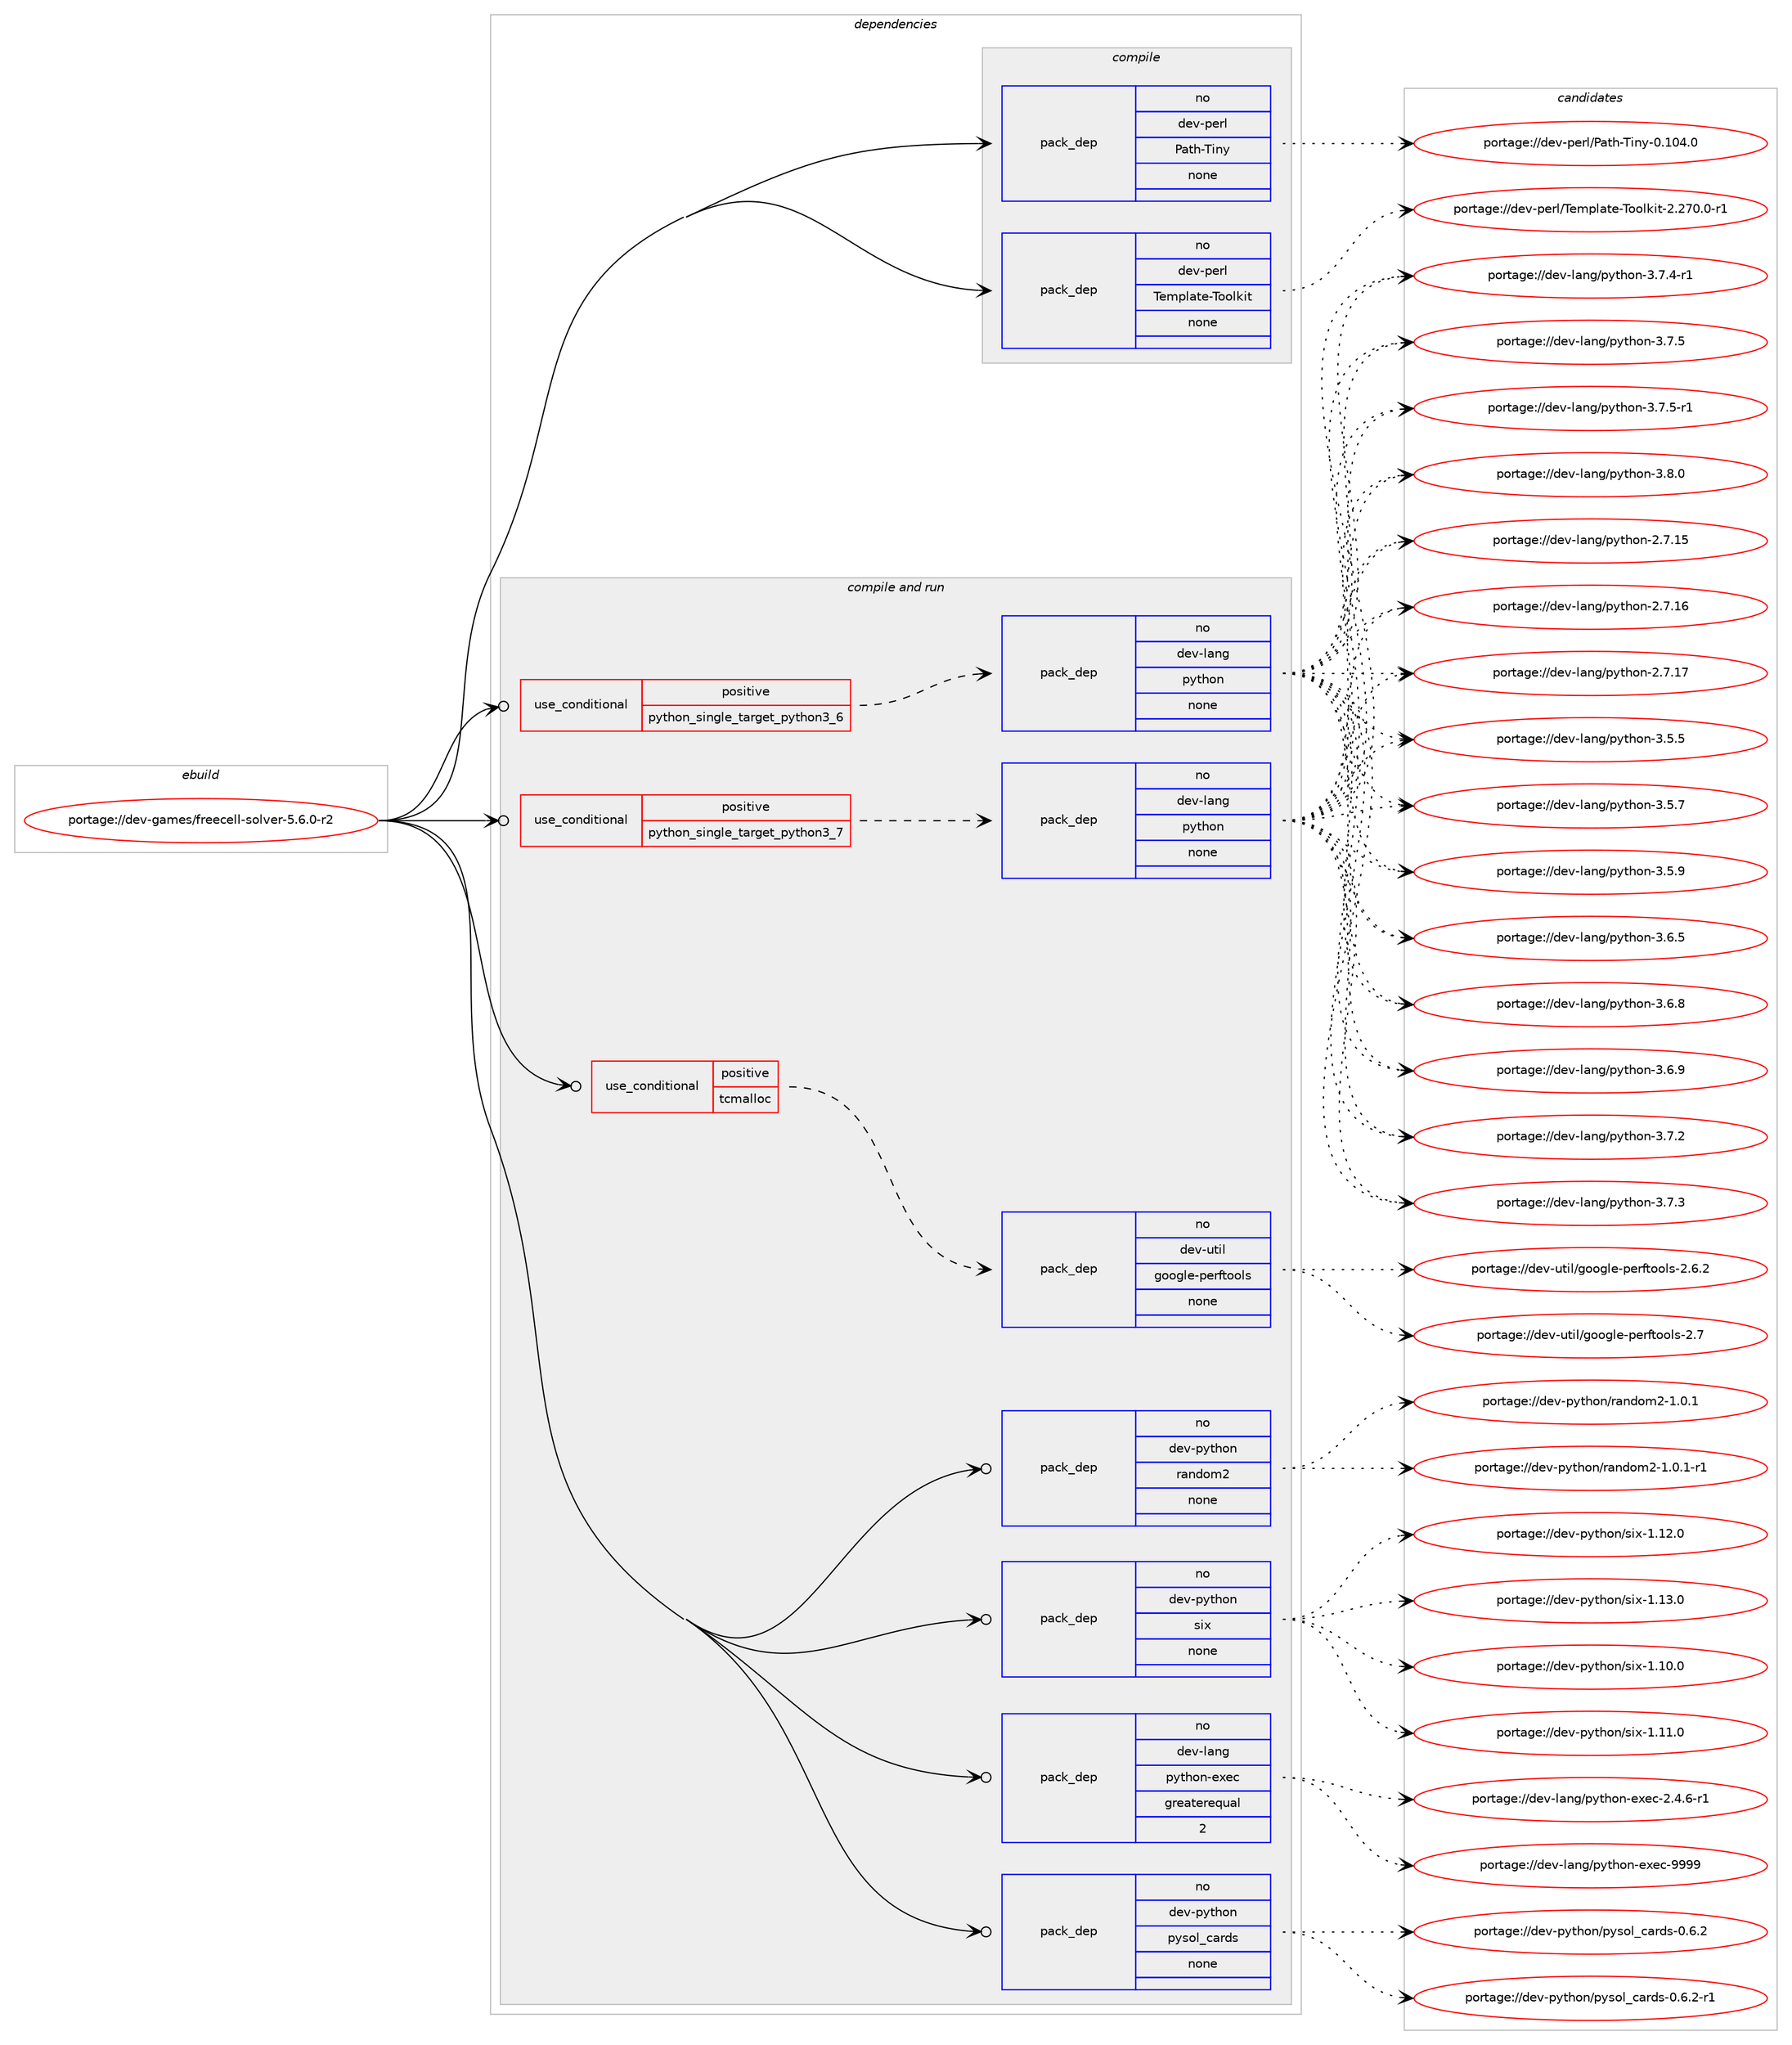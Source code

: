 digraph prolog {

# *************
# Graph options
# *************

newrank=true;
concentrate=true;
compound=true;
graph [rankdir=LR,fontname=Helvetica,fontsize=10,ranksep=1.5];#, ranksep=2.5, nodesep=0.2];
edge  [arrowhead=vee];
node  [fontname=Helvetica,fontsize=10];

# **********
# The ebuild
# **********

subgraph cluster_leftcol {
color=gray;
label=<<i>ebuild</i>>;
id [label="portage://dev-games/freecell-solver-5.6.0-r2", color=red, width=4, href="../dev-games/freecell-solver-5.6.0-r2.svg"];
}

# ****************
# The dependencies
# ****************

subgraph cluster_midcol {
color=gray;
label=<<i>dependencies</i>>;
subgraph cluster_compile {
fillcolor="#eeeeee";
style=filled;
label=<<i>compile</i>>;
subgraph pack45087 {
dependency60328 [label=<<TABLE BORDER="0" CELLBORDER="1" CELLSPACING="0" CELLPADDING="4" WIDTH="220"><TR><TD ROWSPAN="6" CELLPADDING="30">pack_dep</TD></TR><TR><TD WIDTH="110">no</TD></TR><TR><TD>dev-perl</TD></TR><TR><TD>Path-Tiny</TD></TR><TR><TD>none</TD></TR><TR><TD></TD></TR></TABLE>>, shape=none, color=blue];
}
id:e -> dependency60328:w [weight=20,style="solid",arrowhead="vee"];
subgraph pack45088 {
dependency60329 [label=<<TABLE BORDER="0" CELLBORDER="1" CELLSPACING="0" CELLPADDING="4" WIDTH="220"><TR><TD ROWSPAN="6" CELLPADDING="30">pack_dep</TD></TR><TR><TD WIDTH="110">no</TD></TR><TR><TD>dev-perl</TD></TR><TR><TD>Template-Toolkit</TD></TR><TR><TD>none</TD></TR><TR><TD></TD></TR></TABLE>>, shape=none, color=blue];
}
id:e -> dependency60329:w [weight=20,style="solid",arrowhead="vee"];
}
subgraph cluster_compileandrun {
fillcolor="#eeeeee";
style=filled;
label=<<i>compile and run</i>>;
subgraph cond13915 {
dependency60330 [label=<<TABLE BORDER="0" CELLBORDER="1" CELLSPACING="0" CELLPADDING="4"><TR><TD ROWSPAN="3" CELLPADDING="10">use_conditional</TD></TR><TR><TD>positive</TD></TR><TR><TD>python_single_target_python3_6</TD></TR></TABLE>>, shape=none, color=red];
subgraph pack45089 {
dependency60331 [label=<<TABLE BORDER="0" CELLBORDER="1" CELLSPACING="0" CELLPADDING="4" WIDTH="220"><TR><TD ROWSPAN="6" CELLPADDING="30">pack_dep</TD></TR><TR><TD WIDTH="110">no</TD></TR><TR><TD>dev-lang</TD></TR><TR><TD>python</TD></TR><TR><TD>none</TD></TR><TR><TD></TD></TR></TABLE>>, shape=none, color=blue];
}
dependency60330:e -> dependency60331:w [weight=20,style="dashed",arrowhead="vee"];
}
id:e -> dependency60330:w [weight=20,style="solid",arrowhead="odotvee"];
subgraph cond13916 {
dependency60332 [label=<<TABLE BORDER="0" CELLBORDER="1" CELLSPACING="0" CELLPADDING="4"><TR><TD ROWSPAN="3" CELLPADDING="10">use_conditional</TD></TR><TR><TD>positive</TD></TR><TR><TD>python_single_target_python3_7</TD></TR></TABLE>>, shape=none, color=red];
subgraph pack45090 {
dependency60333 [label=<<TABLE BORDER="0" CELLBORDER="1" CELLSPACING="0" CELLPADDING="4" WIDTH="220"><TR><TD ROWSPAN="6" CELLPADDING="30">pack_dep</TD></TR><TR><TD WIDTH="110">no</TD></TR><TR><TD>dev-lang</TD></TR><TR><TD>python</TD></TR><TR><TD>none</TD></TR><TR><TD></TD></TR></TABLE>>, shape=none, color=blue];
}
dependency60332:e -> dependency60333:w [weight=20,style="dashed",arrowhead="vee"];
}
id:e -> dependency60332:w [weight=20,style="solid",arrowhead="odotvee"];
subgraph cond13917 {
dependency60334 [label=<<TABLE BORDER="0" CELLBORDER="1" CELLSPACING="0" CELLPADDING="4"><TR><TD ROWSPAN="3" CELLPADDING="10">use_conditional</TD></TR><TR><TD>positive</TD></TR><TR><TD>tcmalloc</TD></TR></TABLE>>, shape=none, color=red];
subgraph pack45091 {
dependency60335 [label=<<TABLE BORDER="0" CELLBORDER="1" CELLSPACING="0" CELLPADDING="4" WIDTH="220"><TR><TD ROWSPAN="6" CELLPADDING="30">pack_dep</TD></TR><TR><TD WIDTH="110">no</TD></TR><TR><TD>dev-util</TD></TR><TR><TD>google-perftools</TD></TR><TR><TD>none</TD></TR><TR><TD></TD></TR></TABLE>>, shape=none, color=blue];
}
dependency60334:e -> dependency60335:w [weight=20,style="dashed",arrowhead="vee"];
}
id:e -> dependency60334:w [weight=20,style="solid",arrowhead="odotvee"];
subgraph pack45092 {
dependency60336 [label=<<TABLE BORDER="0" CELLBORDER="1" CELLSPACING="0" CELLPADDING="4" WIDTH="220"><TR><TD ROWSPAN="6" CELLPADDING="30">pack_dep</TD></TR><TR><TD WIDTH="110">no</TD></TR><TR><TD>dev-lang</TD></TR><TR><TD>python-exec</TD></TR><TR><TD>greaterequal</TD></TR><TR><TD>2</TD></TR></TABLE>>, shape=none, color=blue];
}
id:e -> dependency60336:w [weight=20,style="solid",arrowhead="odotvee"];
subgraph pack45093 {
dependency60337 [label=<<TABLE BORDER="0" CELLBORDER="1" CELLSPACING="0" CELLPADDING="4" WIDTH="220"><TR><TD ROWSPAN="6" CELLPADDING="30">pack_dep</TD></TR><TR><TD WIDTH="110">no</TD></TR><TR><TD>dev-python</TD></TR><TR><TD>pysol_cards</TD></TR><TR><TD>none</TD></TR><TR><TD></TD></TR></TABLE>>, shape=none, color=blue];
}
id:e -> dependency60337:w [weight=20,style="solid",arrowhead="odotvee"];
subgraph pack45094 {
dependency60338 [label=<<TABLE BORDER="0" CELLBORDER="1" CELLSPACING="0" CELLPADDING="4" WIDTH="220"><TR><TD ROWSPAN="6" CELLPADDING="30">pack_dep</TD></TR><TR><TD WIDTH="110">no</TD></TR><TR><TD>dev-python</TD></TR><TR><TD>random2</TD></TR><TR><TD>none</TD></TR><TR><TD></TD></TR></TABLE>>, shape=none, color=blue];
}
id:e -> dependency60338:w [weight=20,style="solid",arrowhead="odotvee"];
subgraph pack45095 {
dependency60339 [label=<<TABLE BORDER="0" CELLBORDER="1" CELLSPACING="0" CELLPADDING="4" WIDTH="220"><TR><TD ROWSPAN="6" CELLPADDING="30">pack_dep</TD></TR><TR><TD WIDTH="110">no</TD></TR><TR><TD>dev-python</TD></TR><TR><TD>six</TD></TR><TR><TD>none</TD></TR><TR><TD></TD></TR></TABLE>>, shape=none, color=blue];
}
id:e -> dependency60339:w [weight=20,style="solid",arrowhead="odotvee"];
}
subgraph cluster_run {
fillcolor="#eeeeee";
style=filled;
label=<<i>run</i>>;
}
}

# **************
# The candidates
# **************

subgraph cluster_choices {
rank=same;
color=gray;
label=<<i>candidates</i>>;

subgraph choice45087 {
color=black;
nodesep=1;
choiceportage1001011184511210111410847809711610445841051101214548464948524648 [label="portage://dev-perl/Path-Tiny-0.104.0", color=red, width=4,href="../dev-perl/Path-Tiny-0.104.0.svg"];
dependency60328:e -> choiceportage1001011184511210111410847809711610445841051101214548464948524648:w [style=dotted,weight="100"];
}
subgraph choice45088 {
color=black;
nodesep=1;
choiceportage10010111845112101114108478410110911210897116101458411111110810710511645504650554846484511449 [label="portage://dev-perl/Template-Toolkit-2.270.0-r1", color=red, width=4,href="../dev-perl/Template-Toolkit-2.270.0-r1.svg"];
dependency60329:e -> choiceportage10010111845112101114108478410110911210897116101458411111110810710511645504650554846484511449:w [style=dotted,weight="100"];
}
subgraph choice45089 {
color=black;
nodesep=1;
choiceportage10010111845108971101034711212111610411111045504655464953 [label="portage://dev-lang/python-2.7.15", color=red, width=4,href="../dev-lang/python-2.7.15.svg"];
choiceportage10010111845108971101034711212111610411111045504655464954 [label="portage://dev-lang/python-2.7.16", color=red, width=4,href="../dev-lang/python-2.7.16.svg"];
choiceportage10010111845108971101034711212111610411111045504655464955 [label="portage://dev-lang/python-2.7.17", color=red, width=4,href="../dev-lang/python-2.7.17.svg"];
choiceportage100101118451089711010347112121116104111110455146534653 [label="portage://dev-lang/python-3.5.5", color=red, width=4,href="../dev-lang/python-3.5.5.svg"];
choiceportage100101118451089711010347112121116104111110455146534655 [label="portage://dev-lang/python-3.5.7", color=red, width=4,href="../dev-lang/python-3.5.7.svg"];
choiceportage100101118451089711010347112121116104111110455146534657 [label="portage://dev-lang/python-3.5.9", color=red, width=4,href="../dev-lang/python-3.5.9.svg"];
choiceportage100101118451089711010347112121116104111110455146544653 [label="portage://dev-lang/python-3.6.5", color=red, width=4,href="../dev-lang/python-3.6.5.svg"];
choiceportage100101118451089711010347112121116104111110455146544656 [label="portage://dev-lang/python-3.6.8", color=red, width=4,href="../dev-lang/python-3.6.8.svg"];
choiceportage100101118451089711010347112121116104111110455146544657 [label="portage://dev-lang/python-3.6.9", color=red, width=4,href="../dev-lang/python-3.6.9.svg"];
choiceportage100101118451089711010347112121116104111110455146554650 [label="portage://dev-lang/python-3.7.2", color=red, width=4,href="../dev-lang/python-3.7.2.svg"];
choiceportage100101118451089711010347112121116104111110455146554651 [label="portage://dev-lang/python-3.7.3", color=red, width=4,href="../dev-lang/python-3.7.3.svg"];
choiceportage1001011184510897110103471121211161041111104551465546524511449 [label="portage://dev-lang/python-3.7.4-r1", color=red, width=4,href="../dev-lang/python-3.7.4-r1.svg"];
choiceportage100101118451089711010347112121116104111110455146554653 [label="portage://dev-lang/python-3.7.5", color=red, width=4,href="../dev-lang/python-3.7.5.svg"];
choiceportage1001011184510897110103471121211161041111104551465546534511449 [label="portage://dev-lang/python-3.7.5-r1", color=red, width=4,href="../dev-lang/python-3.7.5-r1.svg"];
choiceportage100101118451089711010347112121116104111110455146564648 [label="portage://dev-lang/python-3.8.0", color=red, width=4,href="../dev-lang/python-3.8.0.svg"];
dependency60331:e -> choiceportage10010111845108971101034711212111610411111045504655464953:w [style=dotted,weight="100"];
dependency60331:e -> choiceportage10010111845108971101034711212111610411111045504655464954:w [style=dotted,weight="100"];
dependency60331:e -> choiceportage10010111845108971101034711212111610411111045504655464955:w [style=dotted,weight="100"];
dependency60331:e -> choiceportage100101118451089711010347112121116104111110455146534653:w [style=dotted,weight="100"];
dependency60331:e -> choiceportage100101118451089711010347112121116104111110455146534655:w [style=dotted,weight="100"];
dependency60331:e -> choiceportage100101118451089711010347112121116104111110455146534657:w [style=dotted,weight="100"];
dependency60331:e -> choiceportage100101118451089711010347112121116104111110455146544653:w [style=dotted,weight="100"];
dependency60331:e -> choiceportage100101118451089711010347112121116104111110455146544656:w [style=dotted,weight="100"];
dependency60331:e -> choiceportage100101118451089711010347112121116104111110455146544657:w [style=dotted,weight="100"];
dependency60331:e -> choiceportage100101118451089711010347112121116104111110455146554650:w [style=dotted,weight="100"];
dependency60331:e -> choiceportage100101118451089711010347112121116104111110455146554651:w [style=dotted,weight="100"];
dependency60331:e -> choiceportage1001011184510897110103471121211161041111104551465546524511449:w [style=dotted,weight="100"];
dependency60331:e -> choiceportage100101118451089711010347112121116104111110455146554653:w [style=dotted,weight="100"];
dependency60331:e -> choiceportage1001011184510897110103471121211161041111104551465546534511449:w [style=dotted,weight="100"];
dependency60331:e -> choiceportage100101118451089711010347112121116104111110455146564648:w [style=dotted,weight="100"];
}
subgraph choice45090 {
color=black;
nodesep=1;
choiceportage10010111845108971101034711212111610411111045504655464953 [label="portage://dev-lang/python-2.7.15", color=red, width=4,href="../dev-lang/python-2.7.15.svg"];
choiceportage10010111845108971101034711212111610411111045504655464954 [label="portage://dev-lang/python-2.7.16", color=red, width=4,href="../dev-lang/python-2.7.16.svg"];
choiceportage10010111845108971101034711212111610411111045504655464955 [label="portage://dev-lang/python-2.7.17", color=red, width=4,href="../dev-lang/python-2.7.17.svg"];
choiceportage100101118451089711010347112121116104111110455146534653 [label="portage://dev-lang/python-3.5.5", color=red, width=4,href="../dev-lang/python-3.5.5.svg"];
choiceportage100101118451089711010347112121116104111110455146534655 [label="portage://dev-lang/python-3.5.7", color=red, width=4,href="../dev-lang/python-3.5.7.svg"];
choiceportage100101118451089711010347112121116104111110455146534657 [label="portage://dev-lang/python-3.5.9", color=red, width=4,href="../dev-lang/python-3.5.9.svg"];
choiceportage100101118451089711010347112121116104111110455146544653 [label="portage://dev-lang/python-3.6.5", color=red, width=4,href="../dev-lang/python-3.6.5.svg"];
choiceportage100101118451089711010347112121116104111110455146544656 [label="portage://dev-lang/python-3.6.8", color=red, width=4,href="../dev-lang/python-3.6.8.svg"];
choiceportage100101118451089711010347112121116104111110455146544657 [label="portage://dev-lang/python-3.6.9", color=red, width=4,href="../dev-lang/python-3.6.9.svg"];
choiceportage100101118451089711010347112121116104111110455146554650 [label="portage://dev-lang/python-3.7.2", color=red, width=4,href="../dev-lang/python-3.7.2.svg"];
choiceportage100101118451089711010347112121116104111110455146554651 [label="portage://dev-lang/python-3.7.3", color=red, width=4,href="../dev-lang/python-3.7.3.svg"];
choiceportage1001011184510897110103471121211161041111104551465546524511449 [label="portage://dev-lang/python-3.7.4-r1", color=red, width=4,href="../dev-lang/python-3.7.4-r1.svg"];
choiceportage100101118451089711010347112121116104111110455146554653 [label="portage://dev-lang/python-3.7.5", color=red, width=4,href="../dev-lang/python-3.7.5.svg"];
choiceportage1001011184510897110103471121211161041111104551465546534511449 [label="portage://dev-lang/python-3.7.5-r1", color=red, width=4,href="../dev-lang/python-3.7.5-r1.svg"];
choiceportage100101118451089711010347112121116104111110455146564648 [label="portage://dev-lang/python-3.8.0", color=red, width=4,href="../dev-lang/python-3.8.0.svg"];
dependency60333:e -> choiceportage10010111845108971101034711212111610411111045504655464953:w [style=dotted,weight="100"];
dependency60333:e -> choiceportage10010111845108971101034711212111610411111045504655464954:w [style=dotted,weight="100"];
dependency60333:e -> choiceportage10010111845108971101034711212111610411111045504655464955:w [style=dotted,weight="100"];
dependency60333:e -> choiceportage100101118451089711010347112121116104111110455146534653:w [style=dotted,weight="100"];
dependency60333:e -> choiceportage100101118451089711010347112121116104111110455146534655:w [style=dotted,weight="100"];
dependency60333:e -> choiceportage100101118451089711010347112121116104111110455146534657:w [style=dotted,weight="100"];
dependency60333:e -> choiceportage100101118451089711010347112121116104111110455146544653:w [style=dotted,weight="100"];
dependency60333:e -> choiceportage100101118451089711010347112121116104111110455146544656:w [style=dotted,weight="100"];
dependency60333:e -> choiceportage100101118451089711010347112121116104111110455146544657:w [style=dotted,weight="100"];
dependency60333:e -> choiceportage100101118451089711010347112121116104111110455146554650:w [style=dotted,weight="100"];
dependency60333:e -> choiceportage100101118451089711010347112121116104111110455146554651:w [style=dotted,weight="100"];
dependency60333:e -> choiceportage1001011184510897110103471121211161041111104551465546524511449:w [style=dotted,weight="100"];
dependency60333:e -> choiceportage100101118451089711010347112121116104111110455146554653:w [style=dotted,weight="100"];
dependency60333:e -> choiceportage1001011184510897110103471121211161041111104551465546534511449:w [style=dotted,weight="100"];
dependency60333:e -> choiceportage100101118451089711010347112121116104111110455146564648:w [style=dotted,weight="100"];
}
subgraph choice45091 {
color=black;
nodesep=1;
choiceportage100101118451171161051084710311111110310810145112101114102116111111108115455046544650 [label="portage://dev-util/google-perftools-2.6.2", color=red, width=4,href="../dev-util/google-perftools-2.6.2.svg"];
choiceportage10010111845117116105108471031111111031081014511210111410211611111110811545504655 [label="portage://dev-util/google-perftools-2.7", color=red, width=4,href="../dev-util/google-perftools-2.7.svg"];
dependency60335:e -> choiceportage100101118451171161051084710311111110310810145112101114102116111111108115455046544650:w [style=dotted,weight="100"];
dependency60335:e -> choiceportage10010111845117116105108471031111111031081014511210111410211611111110811545504655:w [style=dotted,weight="100"];
}
subgraph choice45092 {
color=black;
nodesep=1;
choiceportage10010111845108971101034711212111610411111045101120101994550465246544511449 [label="portage://dev-lang/python-exec-2.4.6-r1", color=red, width=4,href="../dev-lang/python-exec-2.4.6-r1.svg"];
choiceportage10010111845108971101034711212111610411111045101120101994557575757 [label="portage://dev-lang/python-exec-9999", color=red, width=4,href="../dev-lang/python-exec-9999.svg"];
dependency60336:e -> choiceportage10010111845108971101034711212111610411111045101120101994550465246544511449:w [style=dotted,weight="100"];
dependency60336:e -> choiceportage10010111845108971101034711212111610411111045101120101994557575757:w [style=dotted,weight="100"];
}
subgraph choice45093 {
color=black;
nodesep=1;
choiceportage1001011184511212111610411111047112121115111108959997114100115454846544650 [label="portage://dev-python/pysol_cards-0.6.2", color=red, width=4,href="../dev-python/pysol_cards-0.6.2.svg"];
choiceportage10010111845112121116104111110471121211151111089599971141001154548465446504511449 [label="portage://dev-python/pysol_cards-0.6.2-r1", color=red, width=4,href="../dev-python/pysol_cards-0.6.2-r1.svg"];
dependency60337:e -> choiceportage1001011184511212111610411111047112121115111108959997114100115454846544650:w [style=dotted,weight="100"];
dependency60337:e -> choiceportage10010111845112121116104111110471121211151111089599971141001154548465446504511449:w [style=dotted,weight="100"];
}
subgraph choice45094 {
color=black;
nodesep=1;
choiceportage10010111845112121116104111110471149711010011110950454946484649 [label="portage://dev-python/random2-1.0.1", color=red, width=4,href="../dev-python/random2-1.0.1.svg"];
choiceportage100101118451121211161041111104711497110100111109504549464846494511449 [label="portage://dev-python/random2-1.0.1-r1", color=red, width=4,href="../dev-python/random2-1.0.1-r1.svg"];
dependency60338:e -> choiceportage10010111845112121116104111110471149711010011110950454946484649:w [style=dotted,weight="100"];
dependency60338:e -> choiceportage100101118451121211161041111104711497110100111109504549464846494511449:w [style=dotted,weight="100"];
}
subgraph choice45095 {
color=black;
nodesep=1;
choiceportage100101118451121211161041111104711510512045494649484648 [label="portage://dev-python/six-1.10.0", color=red, width=4,href="../dev-python/six-1.10.0.svg"];
choiceportage100101118451121211161041111104711510512045494649494648 [label="portage://dev-python/six-1.11.0", color=red, width=4,href="../dev-python/six-1.11.0.svg"];
choiceportage100101118451121211161041111104711510512045494649504648 [label="portage://dev-python/six-1.12.0", color=red, width=4,href="../dev-python/six-1.12.0.svg"];
choiceportage100101118451121211161041111104711510512045494649514648 [label="portage://dev-python/six-1.13.0", color=red, width=4,href="../dev-python/six-1.13.0.svg"];
dependency60339:e -> choiceportage100101118451121211161041111104711510512045494649484648:w [style=dotted,weight="100"];
dependency60339:e -> choiceportage100101118451121211161041111104711510512045494649494648:w [style=dotted,weight="100"];
dependency60339:e -> choiceportage100101118451121211161041111104711510512045494649504648:w [style=dotted,weight="100"];
dependency60339:e -> choiceportage100101118451121211161041111104711510512045494649514648:w [style=dotted,weight="100"];
}
}

}

